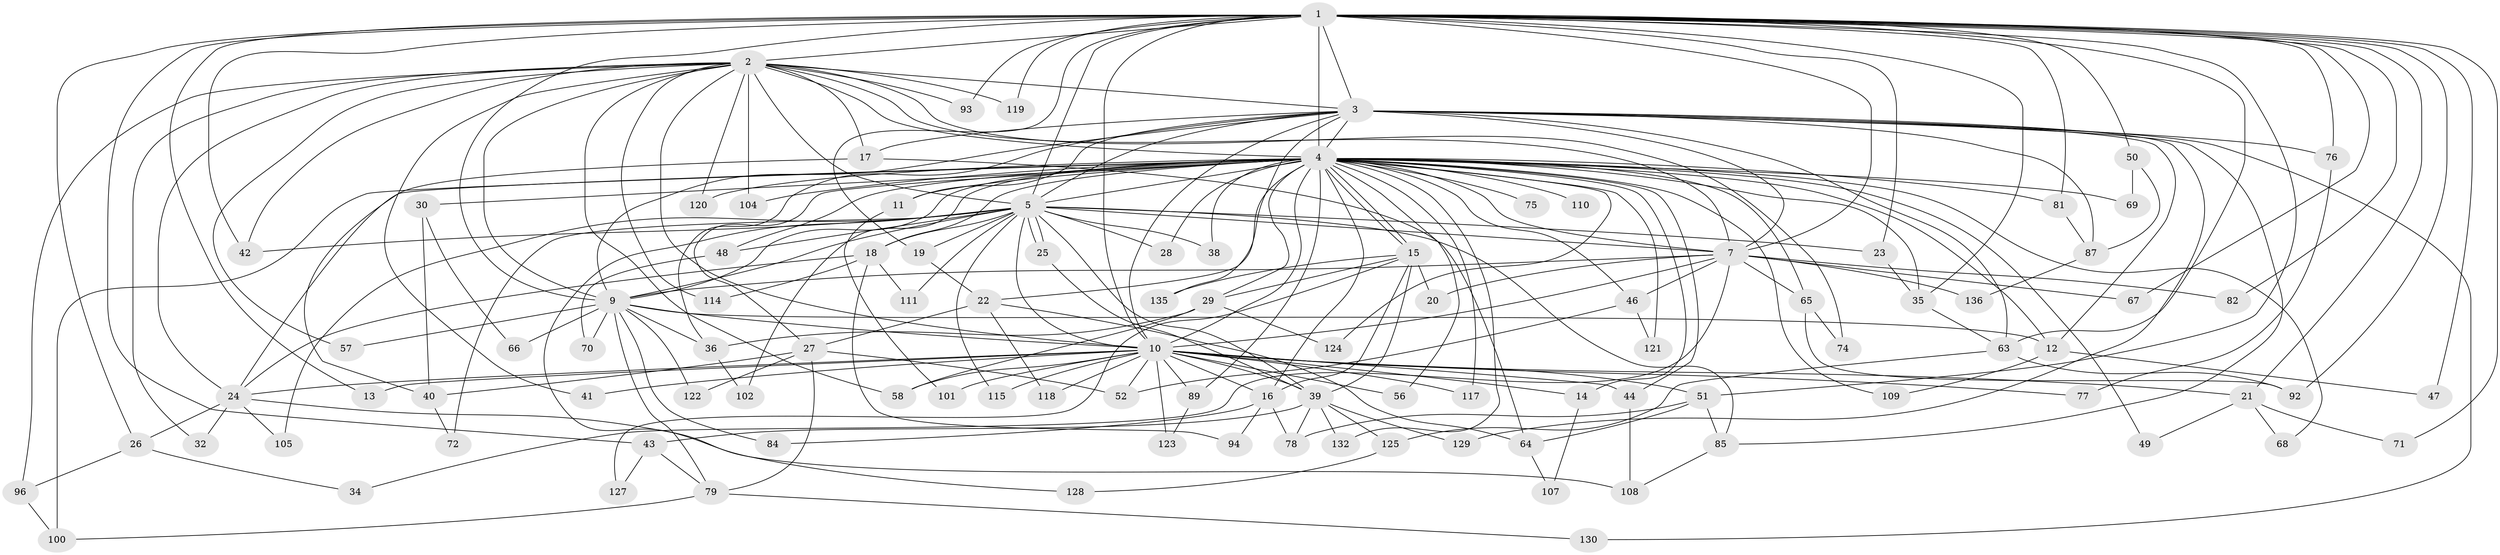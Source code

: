 // Generated by graph-tools (version 1.1) at 2025/23/03/03/25 07:23:45]
// undirected, 103 vertices, 235 edges
graph export_dot {
graph [start="1"]
  node [color=gray90,style=filled];
  1 [super="+6"];
  2 [super="+31"];
  3 [super="+55"];
  4 [super="+8"];
  5 [super="+61"];
  7 [super="+54"];
  9 [super="+45"];
  10 [super="+116"];
  11 [super="+97"];
  12 [super="+33"];
  13;
  14;
  15 [super="+90"];
  16 [super="+37"];
  17;
  18;
  19;
  20;
  21;
  22;
  23 [super="+53"];
  24 [super="+106"];
  25;
  26;
  27 [super="+95"];
  28;
  29 [super="+88"];
  30 [super="+60"];
  32;
  34;
  35 [super="+62"];
  36;
  38;
  39 [super="+99"];
  40;
  41 [super="+83"];
  42 [super="+98"];
  43 [super="+112"];
  44;
  46;
  47;
  48;
  49 [super="+73"];
  50;
  51 [super="+133"];
  52 [super="+59"];
  56;
  57;
  58;
  63 [super="+80"];
  64 [super="+126"];
  65 [super="+86"];
  66;
  67;
  68;
  69;
  70;
  71;
  72;
  74;
  75;
  76;
  77;
  78;
  79 [super="+131"];
  81;
  82;
  84;
  85 [super="+113"];
  87 [super="+91"];
  89;
  92 [super="+103"];
  93;
  94;
  96;
  100;
  101;
  102;
  104;
  105;
  107;
  108 [super="+134"];
  109;
  110;
  111;
  114;
  115;
  117;
  118;
  119;
  120;
  121;
  122;
  123;
  124;
  125;
  127;
  128;
  129;
  130;
  132;
  135;
  136;
  1 -- 2 [weight=2];
  1 -- 3 [weight=2];
  1 -- 4 [weight=4];
  1 -- 5 [weight=2];
  1 -- 7 [weight=2];
  1 -- 9 [weight=2];
  1 -- 10 [weight=2];
  1 -- 13;
  1 -- 19;
  1 -- 23 [weight=2];
  1 -- 35;
  1 -- 47;
  1 -- 51;
  1 -- 67;
  1 -- 71;
  1 -- 92;
  1 -- 76;
  1 -- 81;
  1 -- 82;
  1 -- 21;
  1 -- 26;
  1 -- 93;
  1 -- 43;
  1 -- 50;
  1 -- 119;
  1 -- 63;
  1 -- 42;
  2 -- 3;
  2 -- 4 [weight=2];
  2 -- 5 [weight=2];
  2 -- 7;
  2 -- 9;
  2 -- 10;
  2 -- 17;
  2 -- 24;
  2 -- 32;
  2 -- 41 [weight=2];
  2 -- 42;
  2 -- 57;
  2 -- 58;
  2 -- 74;
  2 -- 93;
  2 -- 104;
  2 -- 114;
  2 -- 119;
  2 -- 96;
  2 -- 120;
  3 -- 4 [weight=2];
  3 -- 5 [weight=3];
  3 -- 7;
  3 -- 9;
  3 -- 10;
  3 -- 11;
  3 -- 12;
  3 -- 17;
  3 -- 36;
  3 -- 63;
  3 -- 76;
  3 -- 87;
  3 -- 129;
  3 -- 130;
  3 -- 135;
  3 -- 85;
  4 -- 5 [weight=2];
  4 -- 7 [weight=3];
  4 -- 9 [weight=2];
  4 -- 10 [weight=2];
  4 -- 11 [weight=2];
  4 -- 14;
  4 -- 15;
  4 -- 15;
  4 -- 16;
  4 -- 27;
  4 -- 29;
  4 -- 30 [weight=3];
  4 -- 35;
  4 -- 46;
  4 -- 65 [weight=2];
  4 -- 68;
  4 -- 69;
  4 -- 102;
  4 -- 104;
  4 -- 110 [weight=2];
  4 -- 120;
  4 -- 121;
  4 -- 124;
  4 -- 132;
  4 -- 75;
  4 -- 81;
  4 -- 18;
  4 -- 22;
  4 -- 89;
  4 -- 28;
  4 -- 100;
  4 -- 38;
  4 -- 44;
  4 -- 109;
  4 -- 48;
  4 -- 49 [weight=2];
  4 -- 117;
  4 -- 56;
  4 -- 24;
  4 -- 12;
  5 -- 7;
  5 -- 9;
  5 -- 10;
  5 -- 18;
  5 -- 19;
  5 -- 25;
  5 -- 25;
  5 -- 28;
  5 -- 38;
  5 -- 39;
  5 -- 42;
  5 -- 48;
  5 -- 72;
  5 -- 105;
  5 -- 111;
  5 -- 115;
  5 -- 128;
  5 -- 85;
  5 -- 23;
  7 -- 9;
  7 -- 10;
  7 -- 20;
  7 -- 34;
  7 -- 46;
  7 -- 136;
  7 -- 82;
  7 -- 67;
  7 -- 65;
  9 -- 10;
  9 -- 12;
  9 -- 57;
  9 -- 70;
  9 -- 79;
  9 -- 84;
  9 -- 122;
  9 -- 66;
  9 -- 36;
  10 -- 13;
  10 -- 14;
  10 -- 16;
  10 -- 21;
  10 -- 39;
  10 -- 41;
  10 -- 44;
  10 -- 51;
  10 -- 52;
  10 -- 56;
  10 -- 58;
  10 -- 77;
  10 -- 89;
  10 -- 101;
  10 -- 115;
  10 -- 117;
  10 -- 118;
  10 -- 24;
  10 -- 123;
  11 -- 101;
  12 -- 47;
  12 -- 109;
  14 -- 107;
  15 -- 20;
  15 -- 29;
  15 -- 127;
  15 -- 135;
  15 -- 16;
  15 -- 39;
  16 -- 78;
  16 -- 84;
  16 -- 94;
  17 -- 40;
  17 -- 64;
  18 -- 24;
  18 -- 94;
  18 -- 111;
  18 -- 114;
  19 -- 22;
  21 -- 49;
  21 -- 68;
  21 -- 71;
  22 -- 27;
  22 -- 64;
  22 -- 118;
  23 -- 35;
  24 -- 26;
  24 -- 32;
  24 -- 105;
  24 -- 108;
  25 -- 39;
  26 -- 34;
  26 -- 96;
  27 -- 52;
  27 -- 79;
  27 -- 122;
  27 -- 40;
  29 -- 36;
  29 -- 124;
  29 -- 58;
  30 -- 40;
  30 -- 66;
  35 -- 63;
  36 -- 102;
  39 -- 43;
  39 -- 78;
  39 -- 129;
  39 -- 132;
  39 -- 125;
  40 -- 72;
  43 -- 127;
  43 -- 79;
  44 -- 108;
  46 -- 121;
  46 -- 52;
  48 -- 70;
  50 -- 69;
  50 -- 87;
  51 -- 64;
  51 -- 85;
  51 -- 78;
  63 -- 92;
  63 -- 125;
  64 -- 107;
  65 -- 74;
  65 -- 92;
  76 -- 77;
  79 -- 130;
  79 -- 100;
  81 -- 87;
  85 -- 108;
  87 -- 136;
  89 -- 123;
  96 -- 100;
  125 -- 128;
}
